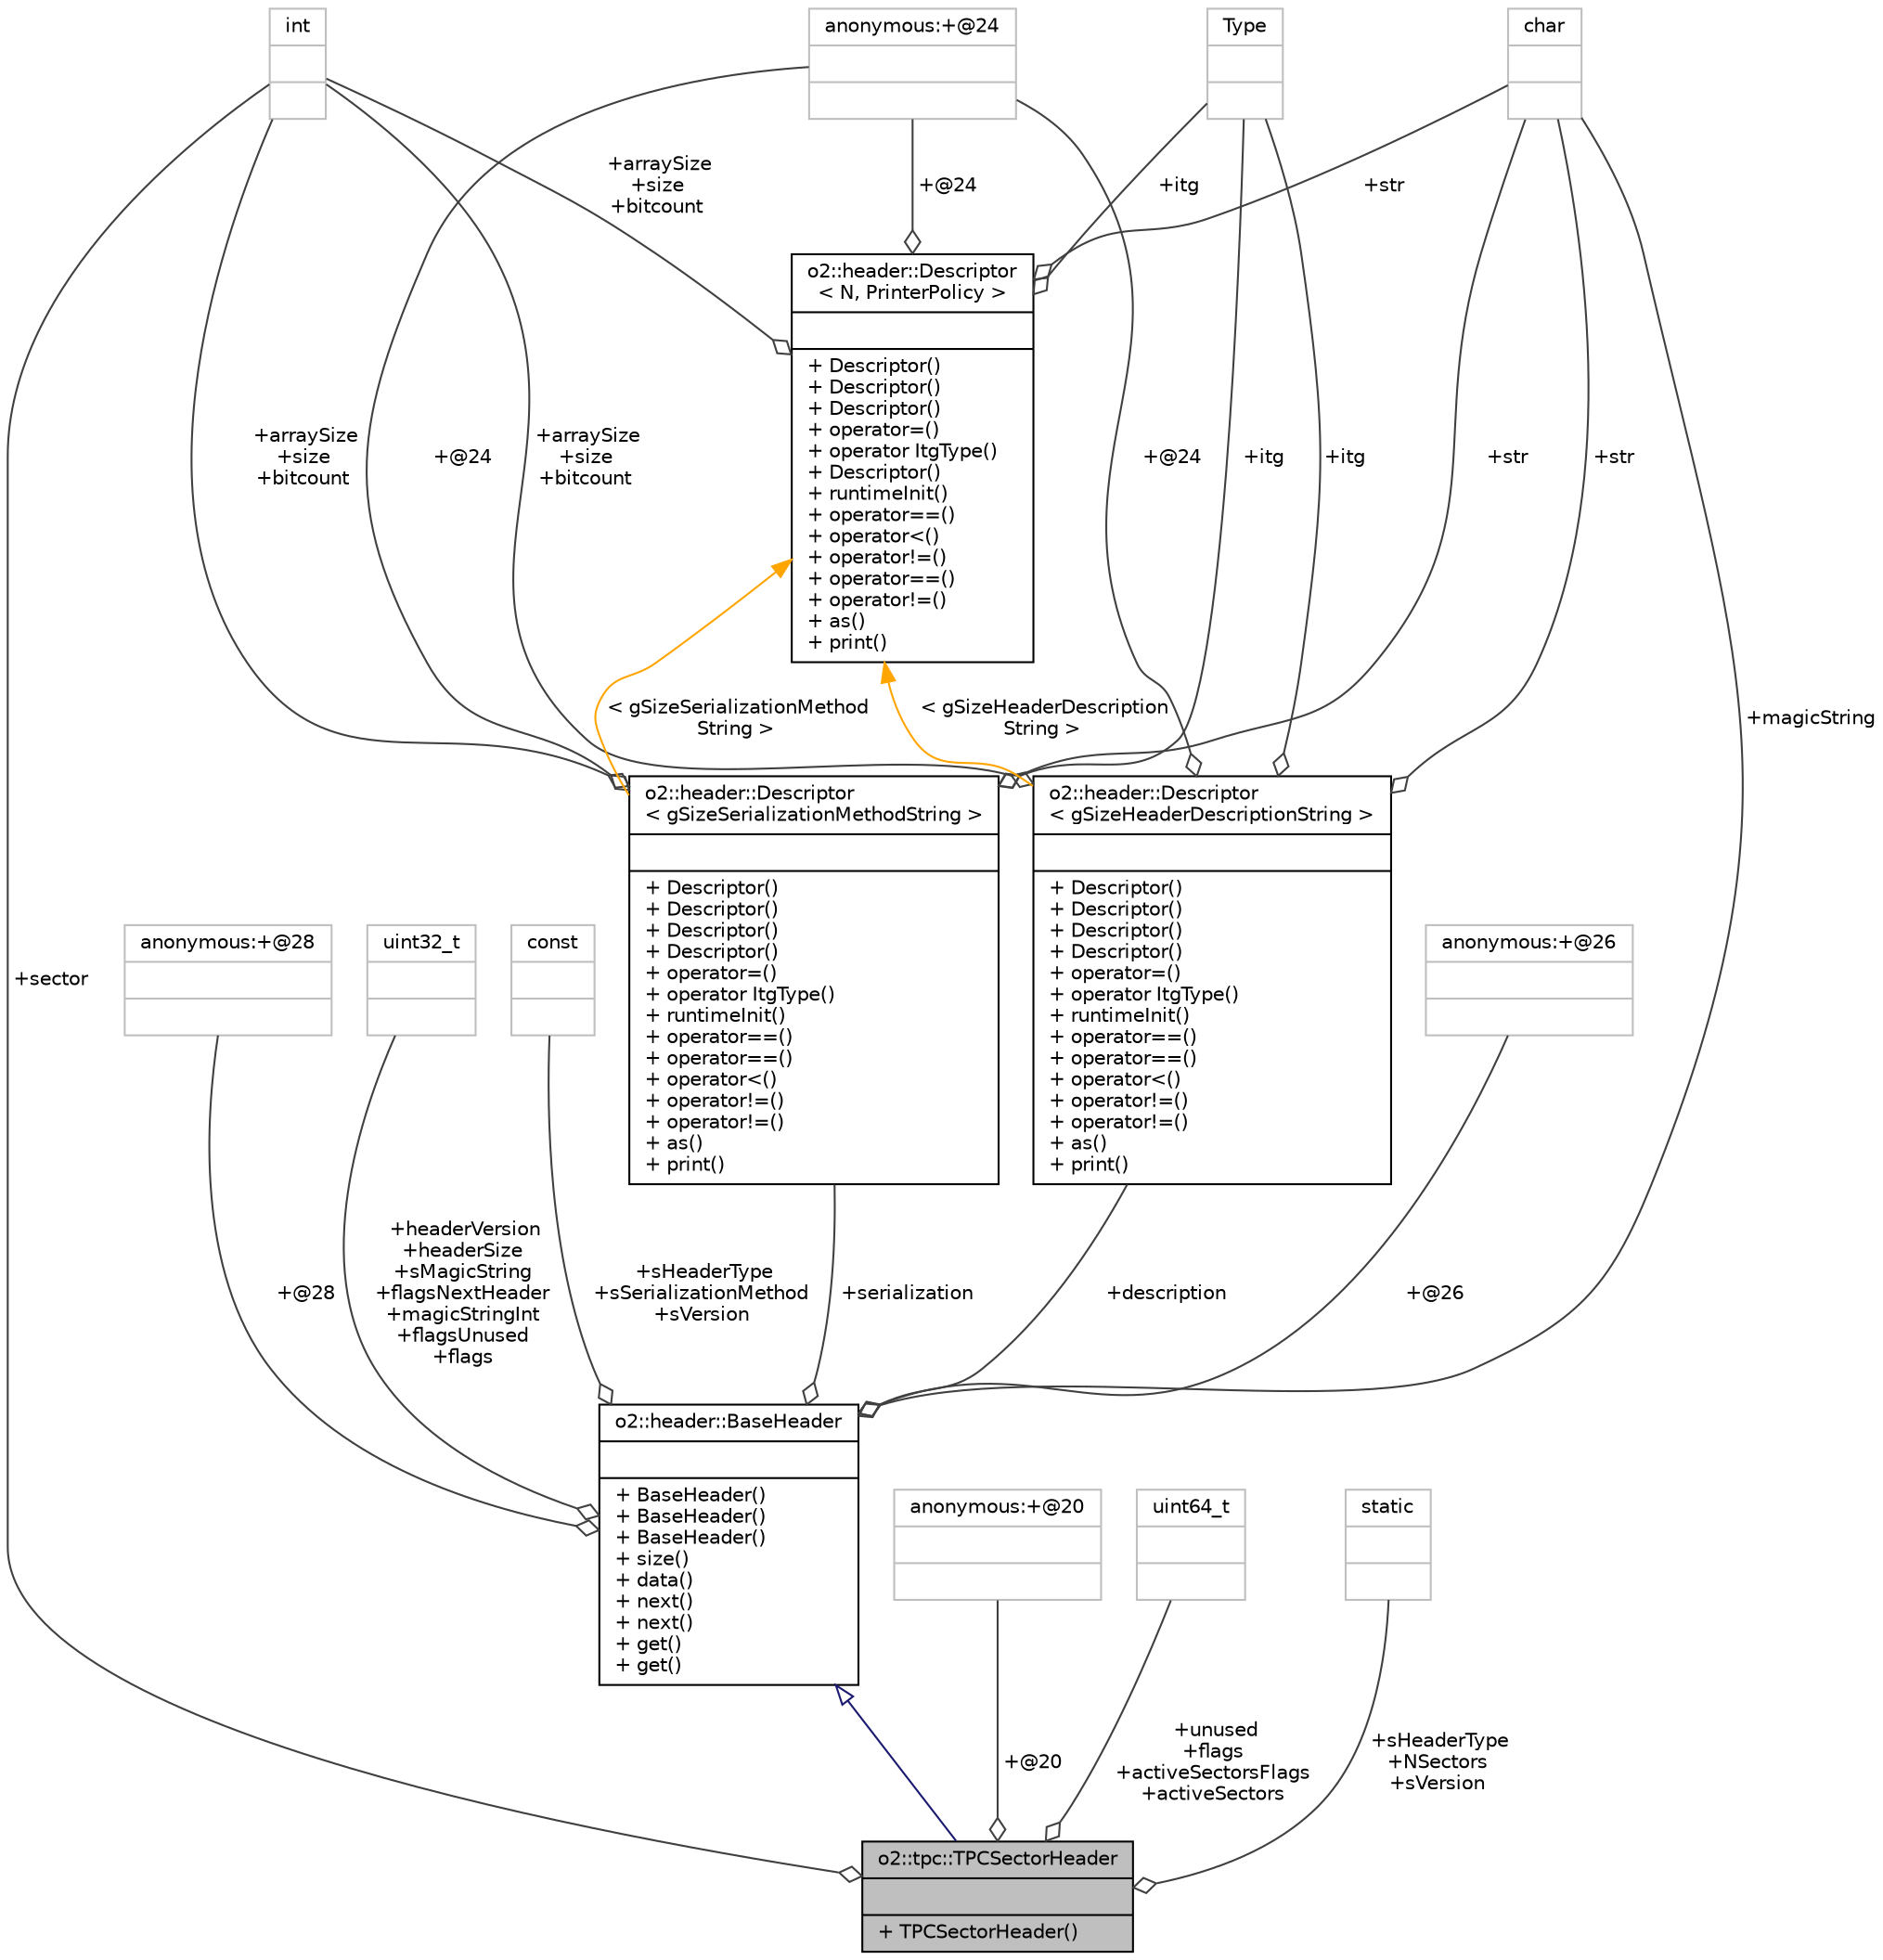 digraph "o2::tpc::TPCSectorHeader"
{
 // INTERACTIVE_SVG=YES
  bgcolor="transparent";
  edge [fontname="Helvetica",fontsize="10",labelfontname="Helvetica",labelfontsize="10"];
  node [fontname="Helvetica",fontsize="10",shape=record];
  Node2 [label="{o2::tpc::TPCSectorHeader\n||+ TPCSectorHeader()\l}",height=0.2,width=0.4,color="black", fillcolor="grey75", style="filled", fontcolor="black"];
  Node3 -> Node2 [dir="back",color="midnightblue",fontsize="10",style="solid",arrowtail="onormal",fontname="Helvetica"];
  Node3 [label="{o2::header::BaseHeader\n||+ BaseHeader()\l+ BaseHeader()\l+ BaseHeader()\l+ size()\l+ data()\l+ next()\l+ next()\l+ get()\l+ get()\l}",height=0.2,width=0.4,color="black",URL="$d8/dbd/structo2_1_1header_1_1BaseHeader.html",tooltip="the base header struct Every header type must begin (i.e. derive) with this. Don&#39;t use this struct di..."];
  Node4 -> Node3 [color="grey25",fontsize="10",style="solid",label=" +description" ,arrowhead="odiamond",fontname="Helvetica"];
  Node4 [label="{o2::header::Descriptor\l\< gSizeHeaderDescriptionString \>\n||+ Descriptor()\l+ Descriptor()\l+ Descriptor()\l+ Descriptor()\l+ operator=()\l+ operator ItgType()\l+ runtimeInit()\l+ operator==()\l+ operator==()\l+ operator\<()\l+ operator!=()\l+ operator!=()\l+ as()\l+ print()\l}",height=0.2,width=0.4,color="black",URL="$d9/db3/structo2_1_1header_1_1Descriptor.html"];
  Node5 -> Node4 [color="grey25",fontsize="10",style="solid",label=" +itg" ,arrowhead="odiamond",fontname="Helvetica"];
  Node5 [label="{Type\n||}",height=0.2,width=0.4,color="grey75"];
  Node6 -> Node4 [color="grey25",fontsize="10",style="solid",label=" +str" ,arrowhead="odiamond",fontname="Helvetica"];
  Node6 [label="{char\n||}",height=0.2,width=0.4,color="grey75"];
  Node7 -> Node4 [color="grey25",fontsize="10",style="solid",label=" +arraySize\n+size\n+bitcount" ,arrowhead="odiamond",fontname="Helvetica"];
  Node7 [label="{int\n||}",height=0.2,width=0.4,color="grey75"];
  Node8 -> Node4 [color="grey25",fontsize="10",style="solid",label=" +@24" ,arrowhead="odiamond",fontname="Helvetica"];
  Node8 [label="{anonymous:+@24\n||}",height=0.2,width=0.4,color="grey75"];
  Node9 -> Node4 [dir="back",color="orange",fontsize="10",style="solid",label=" \< gSizeHeaderDescription\lString \>" ,fontname="Helvetica"];
  Node9 [label="{o2::header::Descriptor\l\< N, PrinterPolicy \>\n||+ Descriptor()\l+ Descriptor()\l+ Descriptor()\l+ operator=()\l+ operator ItgType()\l+ Descriptor()\l+ runtimeInit()\l+ operator==()\l+ operator\<()\l+ operator!=()\l+ operator==()\l+ operator!=()\l+ as()\l+ print()\l}",height=0.2,width=0.4,color="black",URL="$d9/db3/structo2_1_1header_1_1Descriptor.html"];
  Node5 -> Node9 [color="grey25",fontsize="10",style="solid",label=" +itg" ,arrowhead="odiamond",fontname="Helvetica"];
  Node6 -> Node9 [color="grey25",fontsize="10",style="solid",label=" +str" ,arrowhead="odiamond",fontname="Helvetica"];
  Node7 -> Node9 [color="grey25",fontsize="10",style="solid",label=" +arraySize\n+size\n+bitcount" ,arrowhead="odiamond",fontname="Helvetica"];
  Node8 -> Node9 [color="grey25",fontsize="10",style="solid",label=" +@24" ,arrowhead="odiamond",fontname="Helvetica"];
  Node10 -> Node3 [color="grey25",fontsize="10",style="solid",label=" +@26" ,arrowhead="odiamond",fontname="Helvetica"];
  Node10 [label="{anonymous:+@26\n||}",height=0.2,width=0.4,color="grey75"];
  Node6 -> Node3 [color="grey25",fontsize="10",style="solid",label=" +magicString" ,arrowhead="odiamond",fontname="Helvetica"];
  Node11 -> Node3 [color="grey25",fontsize="10",style="solid",label=" +@28" ,arrowhead="odiamond",fontname="Helvetica"];
  Node11 [label="{anonymous:+@28\n||}",height=0.2,width=0.4,color="grey75"];
  Node12 -> Node3 [color="grey25",fontsize="10",style="solid",label=" +serialization" ,arrowhead="odiamond",fontname="Helvetica"];
  Node12 [label="{o2::header::Descriptor\l\< gSizeSerializationMethodString \>\n||+ Descriptor()\l+ Descriptor()\l+ Descriptor()\l+ Descriptor()\l+ operator=()\l+ operator ItgType()\l+ runtimeInit()\l+ operator==()\l+ operator==()\l+ operator\<()\l+ operator!=()\l+ operator!=()\l+ as()\l+ print()\l}",height=0.2,width=0.4,color="black",URL="$d9/db3/structo2_1_1header_1_1Descriptor.html"];
  Node5 -> Node12 [color="grey25",fontsize="10",style="solid",label=" +itg" ,arrowhead="odiamond",fontname="Helvetica"];
  Node6 -> Node12 [color="grey25",fontsize="10",style="solid",label=" +str" ,arrowhead="odiamond",fontname="Helvetica"];
  Node7 -> Node12 [color="grey25",fontsize="10",style="solid",label=" +arraySize\n+size\n+bitcount" ,arrowhead="odiamond",fontname="Helvetica"];
  Node8 -> Node12 [color="grey25",fontsize="10",style="solid",label=" +@24" ,arrowhead="odiamond",fontname="Helvetica"];
  Node9 -> Node12 [dir="back",color="orange",fontsize="10",style="solid",label=" \< gSizeSerializationMethod\lString \>" ,fontname="Helvetica"];
  Node13 -> Node3 [color="grey25",fontsize="10",style="solid",label=" +headerVersion\n+headerSize\n+sMagicString\n+flagsNextHeader\n+magicStringInt\n+flagsUnused\n+flags" ,arrowhead="odiamond",fontname="Helvetica"];
  Node13 [label="{uint32_t\n||}",height=0.2,width=0.4,color="grey75"];
  Node14 -> Node3 [color="grey25",fontsize="10",style="solid",label=" +sHeaderType\n+sSerializationMethod\n+sVersion" ,arrowhead="odiamond",fontname="Helvetica"];
  Node14 [label="{const\n||}",height=0.2,width=0.4,color="grey75"];
  Node15 -> Node2 [color="grey25",fontsize="10",style="solid",label=" +@20" ,arrowhead="odiamond",fontname="Helvetica"];
  Node15 [label="{anonymous:+@20\n||}",height=0.2,width=0.4,color="grey75"];
  Node16 -> Node2 [color="grey25",fontsize="10",style="solid",label=" +unused\n+flags\n+activeSectorsFlags\n+activeSectors" ,arrowhead="odiamond",fontname="Helvetica"];
  Node16 [label="{uint64_t\n||}",height=0.2,width=0.4,color="grey75"];
  Node7 -> Node2 [color="grey25",fontsize="10",style="solid",label=" +sector" ,arrowhead="odiamond",fontname="Helvetica"];
  Node17 -> Node2 [color="grey25",fontsize="10",style="solid",label=" +sHeaderType\n+NSectors\n+sVersion" ,arrowhead="odiamond",fontname="Helvetica"];
  Node17 [label="{static\n||}",height=0.2,width=0.4,color="grey75"];
}
